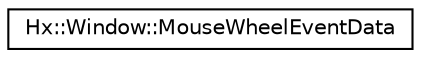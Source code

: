 digraph "Graphical Class Hierarchy"
{
  edge [fontname="Helvetica",fontsize="10",labelfontname="Helvetica",labelfontsize="10"];
  node [fontname="Helvetica",fontsize="10",shape=record];
  rankdir="LR";
  Node1 [label="Hx::Window::MouseWheelEventData",height=0.2,width=0.4,color="black", fillcolor="white", style="filled",URL="$structHx_1_1Window_1_1MouseWheelEventData.html"];
}
